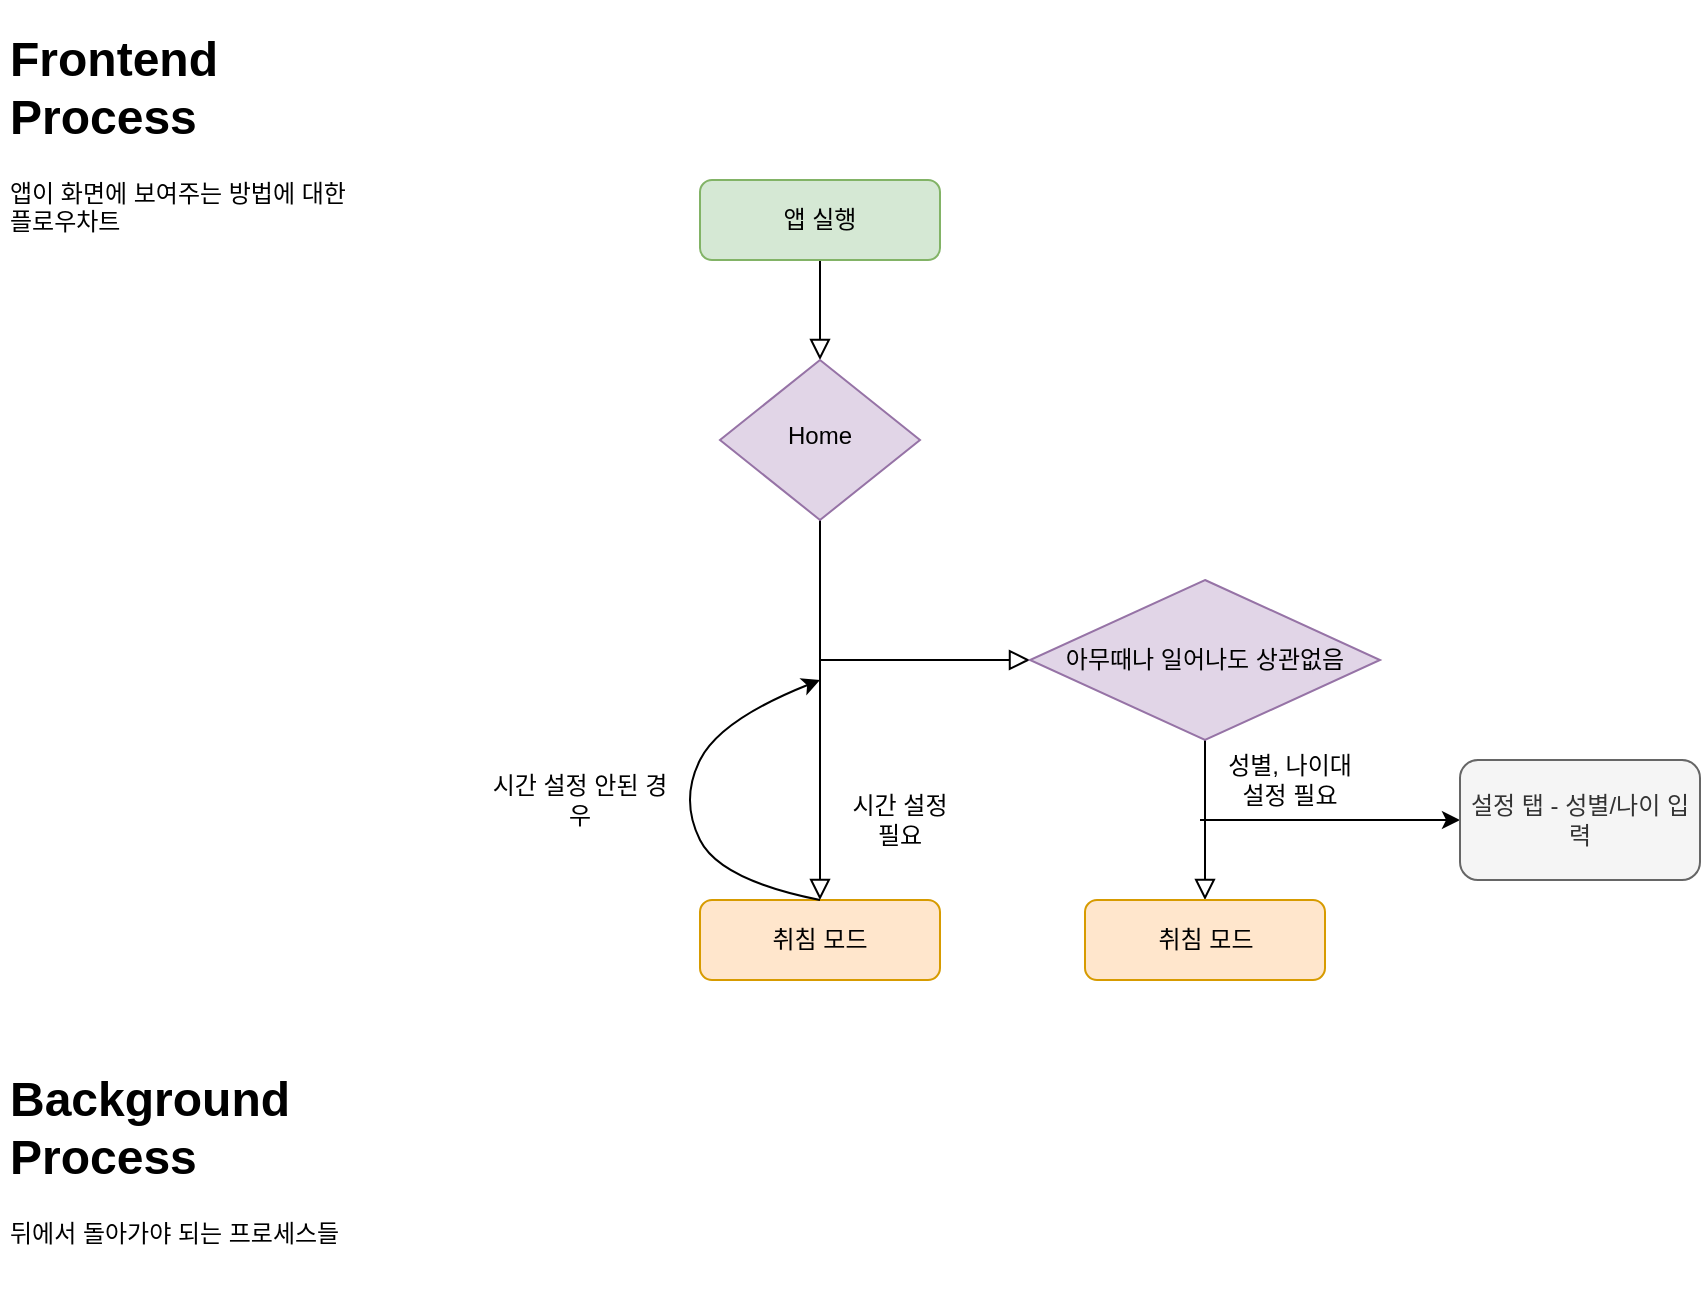 <mxfile version="12.5.1" type="github"><diagram id="C5RBs43oDa-KdzZeNtuy" name="Page-1"><mxGraphModel dx="1899" dy="1683" grid="1" gridSize="10" guides="1" tooltips="1" connect="1" arrows="1" fold="1" page="1" pageScale="1" pageWidth="827" pageHeight="1169" math="0" shadow="0"><root><mxCell id="WIyWlLk6GJQsqaUBKTNV-0"/><mxCell id="WIyWlLk6GJQsqaUBKTNV-1" parent="WIyWlLk6GJQsqaUBKTNV-0"/><mxCell id="WIyWlLk6GJQsqaUBKTNV-2" value="" style="rounded=0;html=1;jettySize=auto;orthogonalLoop=1;fontSize=11;endArrow=block;endFill=0;endSize=8;strokeWidth=1;shadow=0;labelBackgroundColor=none;edgeStyle=orthogonalEdgeStyle;" parent="WIyWlLk6GJQsqaUBKTNV-1" source="WIyWlLk6GJQsqaUBKTNV-3" target="WIyWlLk6GJQsqaUBKTNV-6" edge="1"><mxGeometry relative="1" as="geometry"/></mxCell><mxCell id="WIyWlLk6GJQsqaUBKTNV-3" value="앱 실행" style="rounded=1;whiteSpace=wrap;html=1;fontSize=12;glass=0;strokeWidth=1;shadow=0;fillColor=#d5e8d4;strokeColor=#82b366;" parent="WIyWlLk6GJQsqaUBKTNV-1" vertex="1"><mxGeometry x="160" y="80" width="120" height="40" as="geometry"/></mxCell><mxCell id="WIyWlLk6GJQsqaUBKTNV-4" value="" style="rounded=0;html=1;jettySize=auto;orthogonalLoop=1;fontSize=11;endArrow=block;endFill=0;endSize=8;strokeWidth=1;shadow=0;labelBackgroundColor=none;edgeStyle=orthogonalEdgeStyle;entryX=0.5;entryY=0;entryDx=0;entryDy=0;" parent="WIyWlLk6GJQsqaUBKTNV-1" source="WIyWlLk6GJQsqaUBKTNV-6" target="WIyWlLk6GJQsqaUBKTNV-11" edge="1"><mxGeometry y="20" relative="1" as="geometry"><mxPoint as="offset"/><mxPoint x="220" y="290" as="targetPoint"/></mxGeometry></mxCell><mxCell id="WIyWlLk6GJQsqaUBKTNV-6" value="Home" style="rhombus;whiteSpace=wrap;html=1;shadow=0;fontFamily=Helvetica;fontSize=12;align=center;strokeWidth=1;spacing=6;spacingTop=-4;fillColor=#e1d5e7;strokeColor=#9673a6;" parent="WIyWlLk6GJQsqaUBKTNV-1" vertex="1"><mxGeometry x="170" y="170" width="100" height="80" as="geometry"/></mxCell><mxCell id="WIyWlLk6GJQsqaUBKTNV-9" value="" style="edgeStyle=orthogonalEdgeStyle;rounded=0;html=1;jettySize=auto;orthogonalLoop=1;fontSize=11;endArrow=block;endFill=0;endSize=8;strokeWidth=1;shadow=0;labelBackgroundColor=none;exitX=0.5;exitY=1;exitDx=0;exitDy=0;entryX=0.5;entryY=0;entryDx=0;entryDy=0;" parent="WIyWlLk6GJQsqaUBKTNV-1" source="Vtnlm-cjg6vKq3YAdJZu-11" target="WIyWlLk6GJQsqaUBKTNV-12" edge="1"><mxGeometry y="10" relative="1" as="geometry"><mxPoint as="offset"/><mxPoint x="380.207" y="350" as="sourcePoint"/><mxPoint x="380" y="430" as="targetPoint"/><Array as="points"/></mxGeometry></mxCell><mxCell id="WIyWlLk6GJQsqaUBKTNV-11" value="취침 모드" style="rounded=1;whiteSpace=wrap;html=1;fontSize=12;glass=0;strokeWidth=1;shadow=0;fillColor=#ffe6cc;strokeColor=#d79b00;" parent="WIyWlLk6GJQsqaUBKTNV-1" vertex="1"><mxGeometry x="160" y="440" width="120" height="40" as="geometry"/></mxCell><mxCell id="WIyWlLk6GJQsqaUBKTNV-12" value="취침 모드" style="rounded=1;whiteSpace=wrap;html=1;fontSize=12;glass=0;strokeWidth=1;shadow=0;fillColor=#ffe6cc;strokeColor=#d79b00;" parent="WIyWlLk6GJQsqaUBKTNV-1" vertex="1"><mxGeometry x="352.5" y="440" width="120" height="40" as="geometry"/></mxCell><mxCell id="Vtnlm-cjg6vKq3YAdJZu-0" value="" style="edgeStyle=orthogonalEdgeStyle;rounded=0;html=1;jettySize=auto;orthogonalLoop=1;fontSize=11;endArrow=block;endFill=0;endSize=8;strokeWidth=1;shadow=0;labelBackgroundColor=none;entryX=0;entryY=0.5;entryDx=0;entryDy=0;" edge="1" parent="WIyWlLk6GJQsqaUBKTNV-1" target="Vtnlm-cjg6vKq3YAdJZu-11"><mxGeometry y="10" relative="1" as="geometry"><mxPoint as="offset"/><mxPoint x="220" y="320" as="sourcePoint"/><mxPoint x="310" y="330" as="targetPoint"/><Array as="points"><mxPoint x="310" y="320"/><mxPoint x="310" y="320"/></Array></mxGeometry></mxCell><mxCell id="Vtnlm-cjg6vKq3YAdJZu-2" value="시간 설정 필요&lt;br&gt;" style="text;html=1;strokeColor=none;fillColor=none;align=center;verticalAlign=middle;whiteSpace=wrap;rounded=0;" vertex="1" parent="WIyWlLk6GJQsqaUBKTNV-1"><mxGeometry x="230" y="390" width="60" height="20" as="geometry"/></mxCell><mxCell id="Vtnlm-cjg6vKq3YAdJZu-5" value="성별, 나이대 설정 필요" style="text;html=1;strokeColor=none;fillColor=none;align=center;verticalAlign=middle;whiteSpace=wrap;rounded=0;" vertex="1" parent="WIyWlLk6GJQsqaUBKTNV-1"><mxGeometry x="420" y="370" width="70" height="20" as="geometry"/></mxCell><mxCell id="Vtnlm-cjg6vKq3YAdJZu-6" value="" style="curved=1;endArrow=classic;html=1;exitX=0.5;exitY=0;exitDx=0;exitDy=0;" edge="1" parent="WIyWlLk6GJQsqaUBKTNV-1" source="WIyWlLk6GJQsqaUBKTNV-11"><mxGeometry width="50" height="50" relative="1" as="geometry"><mxPoint x="160" y="550" as="sourcePoint"/><mxPoint x="220" y="330" as="targetPoint"/><Array as="points"><mxPoint x="170" y="430"/><mxPoint x="150" y="390"/><mxPoint x="170" y="350"/></Array></mxGeometry></mxCell><mxCell id="Vtnlm-cjg6vKq3YAdJZu-7" value="시간 설정 안된 경우&lt;br&gt;" style="text;html=1;strokeColor=none;fillColor=none;align=center;verticalAlign=middle;whiteSpace=wrap;rounded=0;" vertex="1" parent="WIyWlLk6GJQsqaUBKTNV-1"><mxGeometry x="50" y="380" width="100" height="20" as="geometry"/></mxCell><mxCell id="Vtnlm-cjg6vKq3YAdJZu-11" value="&lt;span style=&quot;white-space: normal&quot;&gt;아무때나 일어나도 상관없음&lt;/span&gt;" style="rhombus;whiteSpace=wrap;html=1;fillColor=#e1d5e7;strokeColor=#9673a6;" vertex="1" parent="WIyWlLk6GJQsqaUBKTNV-1"><mxGeometry x="325" y="280" width="175" height="80" as="geometry"/></mxCell><mxCell id="Vtnlm-cjg6vKq3YAdJZu-14" value="" style="endArrow=classic;html=1;" edge="1" parent="WIyWlLk6GJQsqaUBKTNV-1"><mxGeometry width="50" height="50" relative="1" as="geometry"><mxPoint x="410" y="400" as="sourcePoint"/><mxPoint x="540" y="400" as="targetPoint"/></mxGeometry></mxCell><mxCell id="Vtnlm-cjg6vKq3YAdJZu-15" value="설정 탭 - 성별/나이 입력" style="rounded=1;whiteSpace=wrap;html=1;fillColor=#f5f5f5;strokeColor=#666666;fontColor=#333333;" vertex="1" parent="WIyWlLk6GJQsqaUBKTNV-1"><mxGeometry x="540" y="370" width="120" height="60" as="geometry"/></mxCell><mxCell id="Vtnlm-cjg6vKq3YAdJZu-16" value="&lt;h1&gt;Background Process&lt;/h1&gt;&lt;p&gt;뒤에서 돌아가야 되는 프로세스들&lt;/p&gt;" style="text;html=1;strokeColor=none;fillColor=none;spacing=5;spacingTop=-20;whiteSpace=wrap;overflow=hidden;rounded=0;" vertex="1" parent="WIyWlLk6GJQsqaUBKTNV-1"><mxGeometry x="-190" y="520" width="190" height="120" as="geometry"/></mxCell><mxCell id="Vtnlm-cjg6vKq3YAdJZu-17" value="&lt;h1&gt;Frontend Process&lt;/h1&gt;&lt;p&gt;앱이 화면에 보여주는 방법에 대한 플로우차트&lt;/p&gt;" style="text;html=1;strokeColor=none;fillColor=none;spacing=5;spacingTop=-20;whiteSpace=wrap;overflow=hidden;rounded=0;" vertex="1" parent="WIyWlLk6GJQsqaUBKTNV-1"><mxGeometry x="-190" width="190" height="120" as="geometry"/></mxCell></root></mxGraphModel></diagram></mxfile>